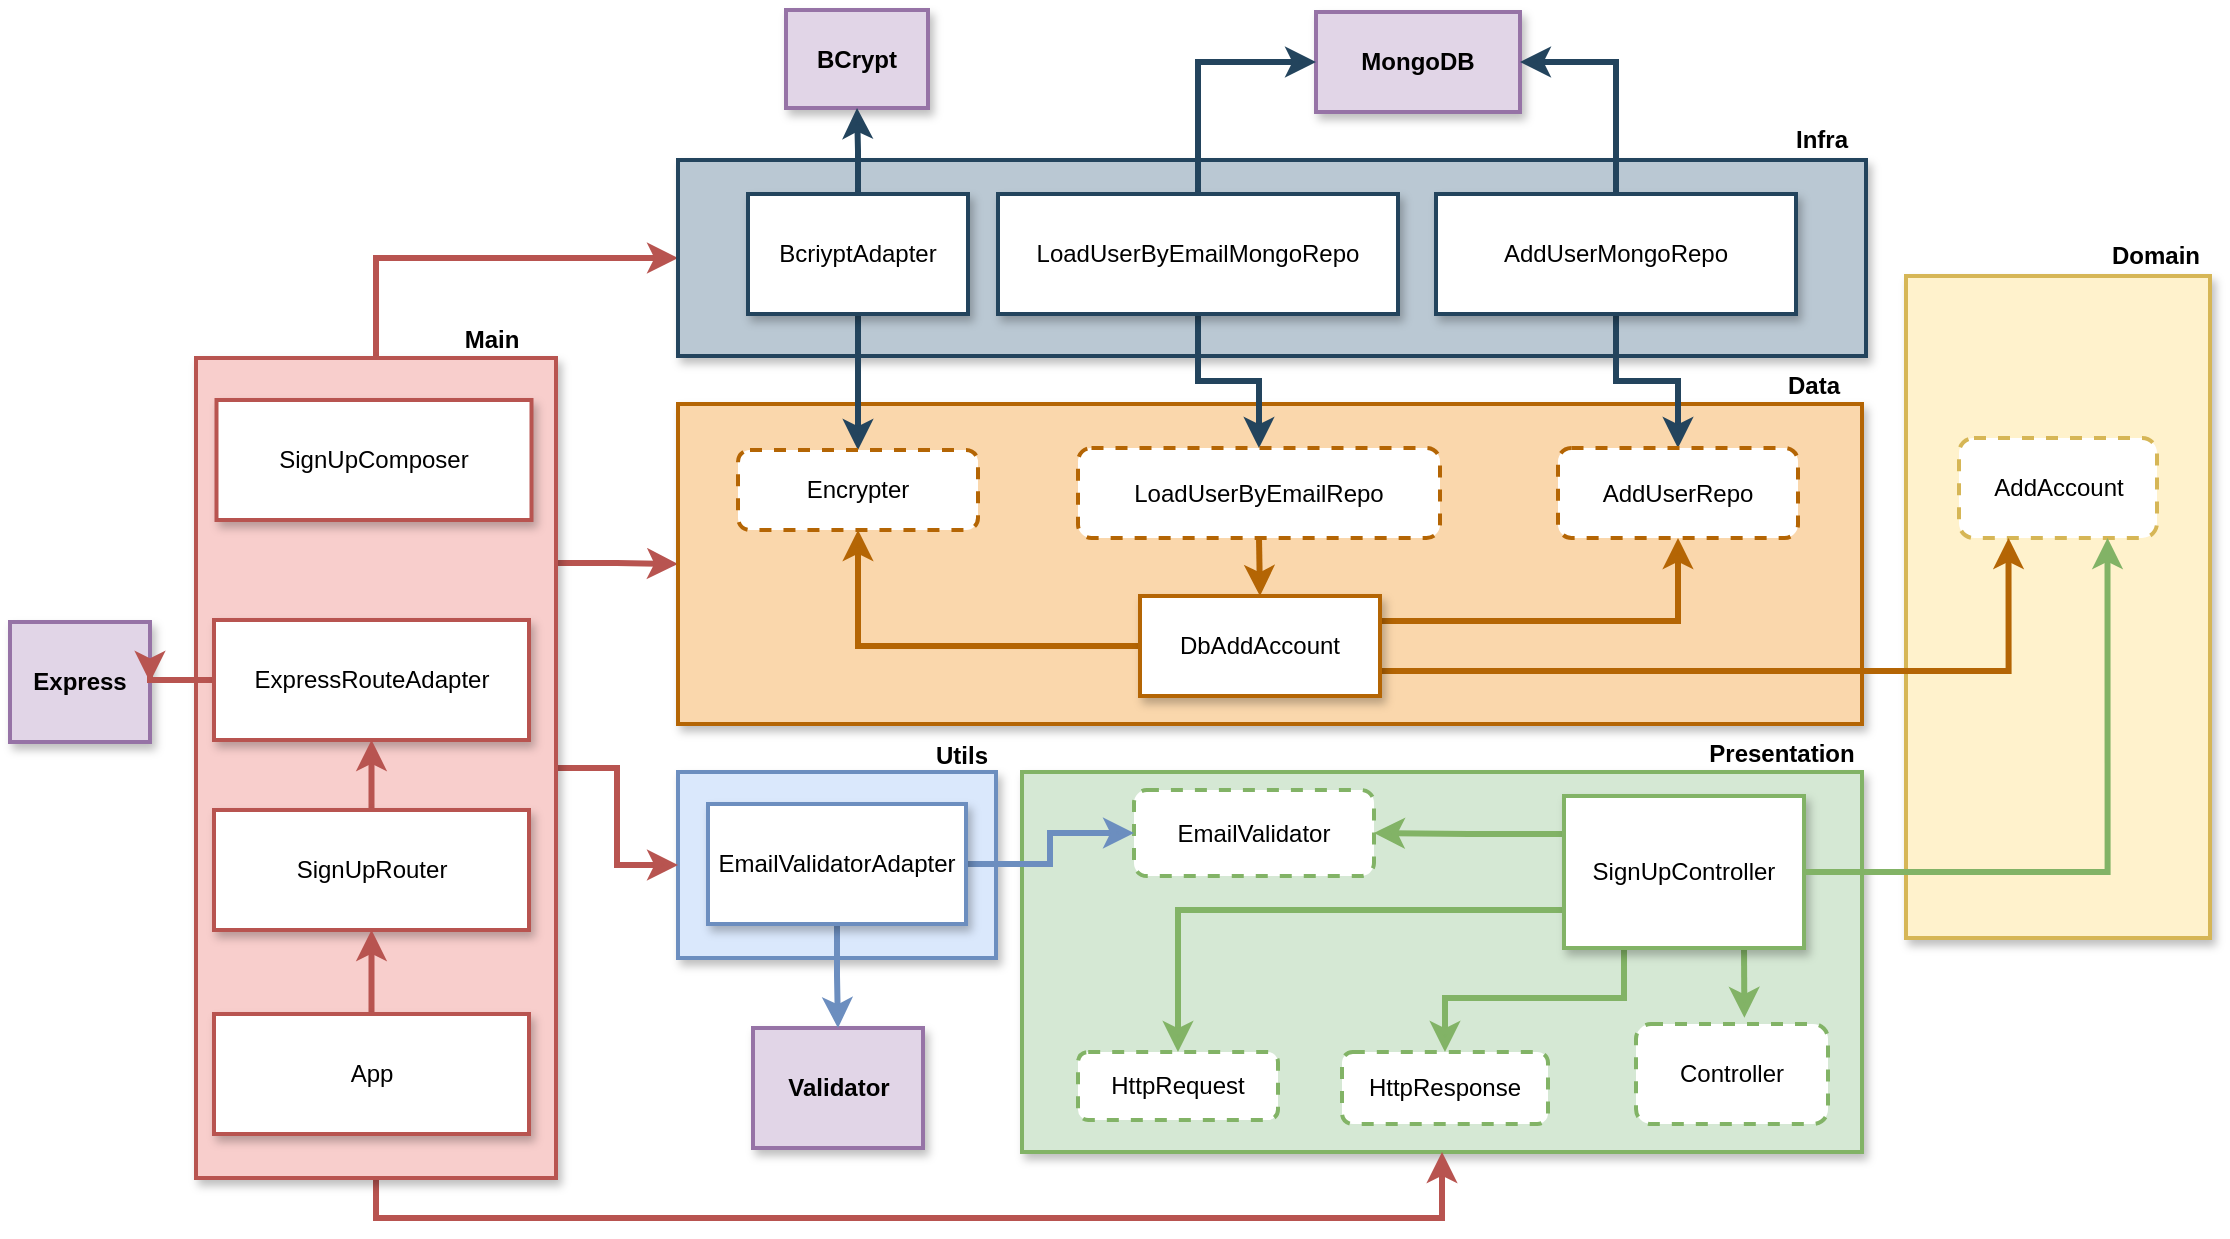 <mxfile version="15.5.2" type="github">
  <diagram id="3SE1d3Mq3gZ3uIKHCwJN" name="Architecture">
    <mxGraphModel dx="4778" dy="618" grid="1" gridSize="10" guides="1" tooltips="1" connect="1" arrows="1" fold="1" page="1" pageScale="1" pageWidth="1169" pageHeight="827" math="0" shadow="0">
      <root>
        <mxCell id="0" />
        <mxCell id="1" parent="0" />
        <mxCell id="YkUfV4aC90YQnQ93I6e_-6" value="" style="rounded=0;whiteSpace=wrap;html=1;perimeterSpacing=0;strokeWidth=2;shadow=1;glass=0;sketch=0;fontStyle=1;fillColor=#d5e8d4;strokeColor=#82b366;" vertex="1" parent="1">
          <mxGeometry x="-2968" y="507" width="420" height="190" as="geometry" />
        </mxCell>
        <mxCell id="YkUfV4aC90YQnQ93I6e_-93" style="edgeStyle=orthogonalEdgeStyle;rounded=0;orthogonalLoop=1;jettySize=auto;html=1;exitX=0;exitY=0.25;exitDx=0;exitDy=0;entryX=1;entryY=0.5;entryDx=0;entryDy=0;strokeColor=#82B366;strokeWidth=3;" edge="1" parent="1" source="YkUfV4aC90YQnQ93I6e_-1" target="YkUfV4aC90YQnQ93I6e_-13">
          <mxGeometry relative="1" as="geometry" />
        </mxCell>
        <mxCell id="YkUfV4aC90YQnQ93I6e_-94" style="edgeStyle=orthogonalEdgeStyle;rounded=0;orthogonalLoop=1;jettySize=auto;html=1;exitX=0;exitY=0.75;exitDx=0;exitDy=0;entryX=0.5;entryY=0;entryDx=0;entryDy=0;strokeColor=#82B366;strokeWidth=3;" edge="1" parent="1" source="YkUfV4aC90YQnQ93I6e_-1" target="YkUfV4aC90YQnQ93I6e_-14">
          <mxGeometry relative="1" as="geometry" />
        </mxCell>
        <mxCell id="YkUfV4aC90YQnQ93I6e_-96" style="edgeStyle=orthogonalEdgeStyle;rounded=0;orthogonalLoop=1;jettySize=auto;html=1;exitX=0.75;exitY=1;exitDx=0;exitDy=0;entryX=0.86;entryY=0.647;entryDx=0;entryDy=0;entryPerimeter=0;strokeColor=#82B366;strokeWidth=3;" edge="1" parent="1" source="YkUfV4aC90YQnQ93I6e_-1" target="YkUfV4aC90YQnQ93I6e_-6">
          <mxGeometry relative="1" as="geometry" />
        </mxCell>
        <mxCell id="YkUfV4aC90YQnQ93I6e_-97" style="edgeStyle=orthogonalEdgeStyle;rounded=0;orthogonalLoop=1;jettySize=auto;html=1;exitX=0.25;exitY=1;exitDx=0;exitDy=0;entryX=0.5;entryY=0;entryDx=0;entryDy=0;strokeColor=#82B366;strokeWidth=3;" edge="1" parent="1" source="YkUfV4aC90YQnQ93I6e_-1" target="YkUfV4aC90YQnQ93I6e_-15">
          <mxGeometry relative="1" as="geometry">
            <Array as="points">
              <mxPoint x="-2667" y="620" />
              <mxPoint x="-2757" y="620" />
            </Array>
          </mxGeometry>
        </mxCell>
        <mxCell id="YkUfV4aC90YQnQ93I6e_-1" value="SignUpController" style="rounded=0;whiteSpace=wrap;html=1;perimeterSpacing=0;strokeWidth=2;shadow=1;glass=0;sketch=0;fontStyle=0;strokeColor=#82B366;" vertex="1" parent="1">
          <mxGeometry x="-2697" y="519" width="120" height="76" as="geometry" />
        </mxCell>
        <mxCell id="YkUfV4aC90YQnQ93I6e_-2" value="Express" style="rounded=0;whiteSpace=wrap;html=1;perimeterSpacing=0;strokeWidth=2;shadow=1;glass=0;sketch=0;fontStyle=1;fillColor=#e1d5e7;strokeColor=#9673a6;" vertex="1" parent="1">
          <mxGeometry x="-3474" y="432" width="70" height="60" as="geometry" />
        </mxCell>
        <mxCell id="YkUfV4aC90YQnQ93I6e_-3" value="MongoDB" style="rounded=0;whiteSpace=wrap;html=1;perimeterSpacing=0;strokeWidth=2;shadow=1;glass=0;sketch=0;fontStyle=1;fillColor=#e1d5e7;strokeColor=#9673a6;" vertex="1" parent="1">
          <mxGeometry x="-2821" y="127" width="102" height="50" as="geometry" />
        </mxCell>
        <mxCell id="YkUfV4aC90YQnQ93I6e_-4" value="BCrypt" style="rounded=0;whiteSpace=wrap;html=1;perimeterSpacing=0;strokeWidth=2;shadow=1;glass=0;sketch=0;fontStyle=1;fillColor=#e1d5e7;strokeColor=#9673a6;" vertex="1" parent="1">
          <mxGeometry x="-3086" y="126" width="71" height="49" as="geometry" />
        </mxCell>
        <mxCell id="YkUfV4aC90YQnQ93I6e_-5" value="Validator" style="rounded=0;whiteSpace=wrap;html=1;perimeterSpacing=0;strokeWidth=2;shadow=1;glass=0;sketch=0;fontStyle=1;fillColor=#e1d5e7;strokeColor=#9673a6;" vertex="1" parent="1">
          <mxGeometry x="-3102.5" y="635" width="85" height="60" as="geometry" />
        </mxCell>
        <mxCell id="YkUfV4aC90YQnQ93I6e_-7" value="Presentation" style="text;html=1;strokeColor=none;fillColor=none;align=center;verticalAlign=middle;whiteSpace=wrap;rounded=0;shadow=1;glass=0;sketch=0;fontStyle=1" vertex="1" parent="1">
          <mxGeometry x="-2618" y="483" width="60" height="30" as="geometry" />
        </mxCell>
        <mxCell id="YkUfV4aC90YQnQ93I6e_-8" value="Controller" style="rounded=1;whiteSpace=wrap;html=1;perimeterSpacing=0;strokeWidth=2;shadow=0;glass=0;sketch=0;fontStyle=0;strokeColor=#82B366;dashed=1;" vertex="1" parent="1">
          <mxGeometry x="-2661" y="633" width="96" height="50" as="geometry" />
        </mxCell>
        <mxCell id="YkUfV4aC90YQnQ93I6e_-13" value="EmailValidator" style="rounded=1;whiteSpace=wrap;html=1;perimeterSpacing=0;strokeWidth=2;shadow=0;glass=0;sketch=0;fontStyle=0;strokeColor=#82B366;dashed=1;" vertex="1" parent="1">
          <mxGeometry x="-2912" y="516" width="120" height="43" as="geometry" />
        </mxCell>
        <mxCell id="YkUfV4aC90YQnQ93I6e_-14" value="HttpRequest" style="rounded=1;whiteSpace=wrap;html=1;perimeterSpacing=0;strokeWidth=2;shadow=0;glass=0;sketch=0;fontStyle=0;strokeColor=#82B366;dashed=1;" vertex="1" parent="1">
          <mxGeometry x="-2940" y="647" width="100" height="34" as="geometry" />
        </mxCell>
        <mxCell id="YkUfV4aC90YQnQ93I6e_-15" value="HttpResponse" style="rounded=1;whiteSpace=wrap;html=1;perimeterSpacing=0;strokeWidth=2;shadow=0;glass=0;sketch=0;fontStyle=0;strokeColor=#82B366;dashed=1;" vertex="1" parent="1">
          <mxGeometry x="-2808" y="647" width="103" height="36" as="geometry" />
        </mxCell>
        <mxCell id="YkUfV4aC90YQnQ93I6e_-23" value="" style="rounded=0;whiteSpace=wrap;html=1;perimeterSpacing=0;strokeWidth=2;shadow=1;glass=0;sketch=0;fontStyle=1;fillColor=#dae8fc;strokeColor=#6c8ebf;" vertex="1" parent="1">
          <mxGeometry x="-3140" y="507" width="159" height="93" as="geometry" />
        </mxCell>
        <mxCell id="YkUfV4aC90YQnQ93I6e_-26" style="edgeStyle=orthogonalEdgeStyle;rounded=0;orthogonalLoop=1;jettySize=auto;html=1;exitX=1;exitY=0.5;exitDx=0;exitDy=0;entryX=0;entryY=0.5;entryDx=0;entryDy=0;strokeColor=#6C8EBF;strokeWidth=3;" edge="1" parent="1" source="YkUfV4aC90YQnQ93I6e_-24" target="YkUfV4aC90YQnQ93I6e_-13">
          <mxGeometry relative="1" as="geometry" />
        </mxCell>
        <mxCell id="YkUfV4aC90YQnQ93I6e_-28" style="edgeStyle=orthogonalEdgeStyle;rounded=0;orthogonalLoop=1;jettySize=auto;html=1;exitX=0.5;exitY=1;exitDx=0;exitDy=0;entryX=0.5;entryY=0;entryDx=0;entryDy=0;strokeColor=#6C8EBF;strokeWidth=3;" edge="1" parent="1" source="YkUfV4aC90YQnQ93I6e_-24" target="YkUfV4aC90YQnQ93I6e_-5">
          <mxGeometry relative="1" as="geometry" />
        </mxCell>
        <mxCell id="YkUfV4aC90YQnQ93I6e_-24" value="EmailValidatorAdapter" style="rounded=0;whiteSpace=wrap;html=1;perimeterSpacing=0;strokeWidth=2;shadow=1;glass=0;sketch=0;fontStyle=0;strokeColor=#6c8ebf;fillColor=#FFFFFF;" vertex="1" parent="1">
          <mxGeometry x="-3125" y="523" width="129" height="60" as="geometry" />
        </mxCell>
        <mxCell id="YkUfV4aC90YQnQ93I6e_-25" value="Utils" style="text;html=1;strokeColor=none;fillColor=none;align=center;verticalAlign=middle;whiteSpace=wrap;rounded=0;shadow=1;glass=0;sketch=0;fontStyle=1" vertex="1" parent="1">
          <mxGeometry x="-3028.5" y="484" width="60" height="30" as="geometry" />
        </mxCell>
        <mxCell id="YkUfV4aC90YQnQ93I6e_-41" style="edgeStyle=orthogonalEdgeStyle;rounded=0;orthogonalLoop=1;jettySize=auto;html=1;exitX=1;exitY=0.25;exitDx=0;exitDy=0;entryX=0;entryY=0.5;entryDx=0;entryDy=0;strokeColor=#B85450;strokeWidth=3;" edge="1" parent="1" source="YkUfV4aC90YQnQ93I6e_-29" target="YkUfV4aC90YQnQ93I6e_-39">
          <mxGeometry relative="1" as="geometry" />
        </mxCell>
        <mxCell id="YkUfV4aC90YQnQ93I6e_-46" style="edgeStyle=orthogonalEdgeStyle;rounded=0;orthogonalLoop=1;jettySize=auto;html=1;exitX=0.5;exitY=0;exitDx=0;exitDy=0;entryX=0;entryY=0.5;entryDx=0;entryDy=0;strokeColor=#B85450;strokeWidth=3;" edge="1" parent="1" source="YkUfV4aC90YQnQ93I6e_-29" target="YkUfV4aC90YQnQ93I6e_-42">
          <mxGeometry relative="1" as="geometry" />
        </mxCell>
        <mxCell id="YkUfV4aC90YQnQ93I6e_-82" style="edgeStyle=orthogonalEdgeStyle;rounded=0;orthogonalLoop=1;jettySize=auto;html=1;exitX=1;exitY=0.5;exitDx=0;exitDy=0;entryX=0;entryY=0.5;entryDx=0;entryDy=0;strokeColor=#B85450;strokeWidth=3;" edge="1" parent="1" source="YkUfV4aC90YQnQ93I6e_-29" target="YkUfV4aC90YQnQ93I6e_-23">
          <mxGeometry relative="1" as="geometry" />
        </mxCell>
        <mxCell id="YkUfV4aC90YQnQ93I6e_-90" style="edgeStyle=orthogonalEdgeStyle;rounded=0;orthogonalLoop=1;jettySize=auto;html=1;exitX=0.5;exitY=1;exitDx=0;exitDy=0;entryX=0.5;entryY=1;entryDx=0;entryDy=0;strokeColor=#B85450;strokeWidth=3;" edge="1" parent="1" source="YkUfV4aC90YQnQ93I6e_-29" target="YkUfV4aC90YQnQ93I6e_-6">
          <mxGeometry relative="1" as="geometry" />
        </mxCell>
        <mxCell id="YkUfV4aC90YQnQ93I6e_-29" value="" style="rounded=0;whiteSpace=wrap;html=1;perimeterSpacing=0;strokeWidth=2;shadow=1;glass=0;sketch=0;fontStyle=1;fillColor=#f8cecc;strokeColor=#b85450;" vertex="1" parent="1">
          <mxGeometry x="-3381" y="300" width="180" height="410" as="geometry" />
        </mxCell>
        <mxCell id="YkUfV4aC90YQnQ93I6e_-30" value="SignUpComposer" style="rounded=0;whiteSpace=wrap;html=1;perimeterSpacing=0;strokeWidth=2;shadow=1;glass=0;sketch=0;fontStyle=0;strokeColor=#B85450;fillColor=#FFFFFF;" vertex="1" parent="1">
          <mxGeometry x="-3370.75" y="321" width="157.5" height="60" as="geometry" />
        </mxCell>
        <mxCell id="YkUfV4aC90YQnQ93I6e_-36" style="edgeStyle=orthogonalEdgeStyle;rounded=0;orthogonalLoop=1;jettySize=auto;html=1;exitX=0;exitY=0.5;exitDx=0;exitDy=0;entryX=1;entryY=0.5;entryDx=0;entryDy=0;strokeColor=#B85450;strokeWidth=3;" edge="1" parent="1" source="YkUfV4aC90YQnQ93I6e_-31" target="YkUfV4aC90YQnQ93I6e_-2">
          <mxGeometry relative="1" as="geometry" />
        </mxCell>
        <mxCell id="YkUfV4aC90YQnQ93I6e_-31" value="ExpressRouteAdapter" style="rounded=0;whiteSpace=wrap;html=1;perimeterSpacing=0;strokeWidth=2;shadow=1;glass=0;sketch=0;fontStyle=0;strokeColor=#B85450;fillColor=#FFFFFF;" vertex="1" parent="1">
          <mxGeometry x="-3372" y="431" width="157.5" height="60" as="geometry" />
        </mxCell>
        <mxCell id="YkUfV4aC90YQnQ93I6e_-35" style="edgeStyle=orthogonalEdgeStyle;rounded=0;orthogonalLoop=1;jettySize=auto;html=1;exitX=0.5;exitY=0;exitDx=0;exitDy=0;entryX=0.5;entryY=1;entryDx=0;entryDy=0;strokeColor=#B85450;strokeWidth=3;" edge="1" parent="1" source="YkUfV4aC90YQnQ93I6e_-32" target="YkUfV4aC90YQnQ93I6e_-31">
          <mxGeometry relative="1" as="geometry" />
        </mxCell>
        <mxCell id="YkUfV4aC90YQnQ93I6e_-32" value="SignUpRouter" style="rounded=0;whiteSpace=wrap;html=1;perimeterSpacing=0;strokeWidth=2;shadow=1;glass=0;sketch=0;fontStyle=0;strokeColor=#B85450;fillColor=#FFFFFF;" vertex="1" parent="1">
          <mxGeometry x="-3372" y="526" width="157.5" height="60" as="geometry" />
        </mxCell>
        <mxCell id="YkUfV4aC90YQnQ93I6e_-34" style="edgeStyle=orthogonalEdgeStyle;rounded=0;orthogonalLoop=1;jettySize=auto;html=1;exitX=0.5;exitY=0;exitDx=0;exitDy=0;entryX=0.5;entryY=1;entryDx=0;entryDy=0;strokeColor=#B85450;strokeWidth=3;" edge="1" parent="1" source="YkUfV4aC90YQnQ93I6e_-33" target="YkUfV4aC90YQnQ93I6e_-32">
          <mxGeometry relative="1" as="geometry" />
        </mxCell>
        <mxCell id="YkUfV4aC90YQnQ93I6e_-33" value="App" style="rounded=0;whiteSpace=wrap;html=1;perimeterSpacing=0;strokeWidth=2;shadow=1;glass=0;sketch=0;fontStyle=0;strokeColor=#B85450;fillColor=#FFFFFF;" vertex="1" parent="1">
          <mxGeometry x="-3372" y="628" width="157.5" height="60" as="geometry" />
        </mxCell>
        <mxCell id="YkUfV4aC90YQnQ93I6e_-39" value="" style="rounded=0;whiteSpace=wrap;html=1;perimeterSpacing=0;strokeWidth=2;shadow=1;glass=0;sketch=0;fontStyle=1;fillColor=#fad7ac;strokeColor=#b46504;" vertex="1" parent="1">
          <mxGeometry x="-3140" y="323" width="592" height="160" as="geometry" />
        </mxCell>
        <mxCell id="YkUfV4aC90YQnQ93I6e_-42" value="" style="rounded=0;whiteSpace=wrap;html=1;perimeterSpacing=0;strokeWidth=2;shadow=1;glass=0;sketch=0;fontStyle=1;fillColor=#bac8d3;strokeColor=#23445d;" vertex="1" parent="1">
          <mxGeometry x="-3140" y="201" width="594" height="98" as="geometry" />
        </mxCell>
        <mxCell id="YkUfV4aC90YQnQ93I6e_-43" value="Main" style="text;html=1;strokeColor=none;fillColor=none;align=center;verticalAlign=middle;whiteSpace=wrap;rounded=0;shadow=1;glass=0;sketch=0;fontStyle=1" vertex="1" parent="1">
          <mxGeometry x="-3263" y="276" width="60" height="30" as="geometry" />
        </mxCell>
        <mxCell id="YkUfV4aC90YQnQ93I6e_-44" value="Data" style="text;html=1;strokeColor=none;fillColor=none;align=center;verticalAlign=middle;whiteSpace=wrap;rounded=0;shadow=1;glass=0;sketch=0;fontStyle=1" vertex="1" parent="1">
          <mxGeometry x="-2602" y="299" width="60" height="30" as="geometry" />
        </mxCell>
        <mxCell id="YkUfV4aC90YQnQ93I6e_-45" value="Infra" style="text;html=1;strokeColor=none;fillColor=none;align=center;verticalAlign=middle;whiteSpace=wrap;rounded=0;shadow=1;glass=0;sketch=0;fontStyle=1" vertex="1" parent="1">
          <mxGeometry x="-2598" y="176" width="60" height="30" as="geometry" />
        </mxCell>
        <mxCell id="YkUfV4aC90YQnQ93I6e_-47" value="" style="rounded=0;whiteSpace=wrap;html=1;perimeterSpacing=0;strokeWidth=2;shadow=1;glass=0;sketch=0;fontStyle=1;fillColor=#fff2cc;strokeColor=#d6b656;" vertex="1" parent="1">
          <mxGeometry x="-2526" y="259" width="152" height="331" as="geometry" />
        </mxCell>
        <mxCell id="YkUfV4aC90YQnQ93I6e_-49" value="AddAccount" style="rounded=1;whiteSpace=wrap;html=1;perimeterSpacing=0;strokeWidth=2;shadow=0;glass=0;sketch=0;fontStyle=0;strokeColor=#D6B656;dashed=1;" vertex="1" parent="1">
          <mxGeometry x="-2499.5" y="340" width="99" height="50" as="geometry" />
        </mxCell>
        <mxCell id="YkUfV4aC90YQnQ93I6e_-51" value="Domain" style="text;html=1;strokeColor=none;fillColor=none;align=center;verticalAlign=middle;whiteSpace=wrap;rounded=0;shadow=1;glass=0;sketch=0;fontStyle=1" vertex="1" parent="1">
          <mxGeometry x="-2431" y="234" width="60" height="30" as="geometry" />
        </mxCell>
        <mxCell id="YkUfV4aC90YQnQ93I6e_-62" style="edgeStyle=orthogonalEdgeStyle;rounded=0;orthogonalLoop=1;jettySize=auto;html=1;exitX=0.5;exitY=0;exitDx=0;exitDy=0;entryX=0.5;entryY=1;entryDx=0;entryDy=0;strokeColor=#23445D;strokeWidth=3;" edge="1" parent="1" source="YkUfV4aC90YQnQ93I6e_-52" target="YkUfV4aC90YQnQ93I6e_-4">
          <mxGeometry relative="1" as="geometry" />
        </mxCell>
        <mxCell id="YkUfV4aC90YQnQ93I6e_-65" style="edgeStyle=orthogonalEdgeStyle;rounded=0;orthogonalLoop=1;jettySize=auto;html=1;exitX=0.5;exitY=1;exitDx=0;exitDy=0;entryX=0.5;entryY=0;entryDx=0;entryDy=0;strokeColor=#23445D;strokeWidth=3;" edge="1" parent="1" source="YkUfV4aC90YQnQ93I6e_-52" target="YkUfV4aC90YQnQ93I6e_-56">
          <mxGeometry relative="1" as="geometry" />
        </mxCell>
        <mxCell id="YkUfV4aC90YQnQ93I6e_-52" value="BcriyptAdapter" style="rounded=0;whiteSpace=wrap;html=1;perimeterSpacing=0;strokeWidth=2;shadow=1;glass=0;sketch=0;fontStyle=0;strokeColor=#23445D;" vertex="1" parent="1">
          <mxGeometry x="-3105" y="218" width="110" height="60" as="geometry" />
        </mxCell>
        <mxCell id="YkUfV4aC90YQnQ93I6e_-63" style="edgeStyle=orthogonalEdgeStyle;rounded=0;orthogonalLoop=1;jettySize=auto;html=1;exitX=0.5;exitY=1;exitDx=0;exitDy=0;entryX=0.5;entryY=0;entryDx=0;entryDy=0;strokeColor=#23445D;strokeWidth=3;" edge="1" parent="1" source="YkUfV4aC90YQnQ93I6e_-53" target="YkUfV4aC90YQnQ93I6e_-57">
          <mxGeometry relative="1" as="geometry" />
        </mxCell>
        <mxCell id="YkUfV4aC90YQnQ93I6e_-66" style="edgeStyle=orthogonalEdgeStyle;rounded=0;orthogonalLoop=1;jettySize=auto;html=1;exitX=0.5;exitY=0;exitDx=0;exitDy=0;entryX=0;entryY=0.5;entryDx=0;entryDy=0;strokeColor=#23445D;strokeWidth=3;" edge="1" parent="1" source="YkUfV4aC90YQnQ93I6e_-53" target="YkUfV4aC90YQnQ93I6e_-3">
          <mxGeometry relative="1" as="geometry" />
        </mxCell>
        <mxCell id="YkUfV4aC90YQnQ93I6e_-53" value="LoadUserByEmailMongoRepo" style="rounded=0;whiteSpace=wrap;html=1;perimeterSpacing=0;strokeWidth=2;shadow=1;glass=0;sketch=0;fontStyle=0;strokeColor=#23445D;" vertex="1" parent="1">
          <mxGeometry x="-2980" y="218" width="200" height="60" as="geometry" />
        </mxCell>
        <mxCell id="YkUfV4aC90YQnQ93I6e_-64" style="edgeStyle=orthogonalEdgeStyle;rounded=0;orthogonalLoop=1;jettySize=auto;html=1;exitX=0.5;exitY=1;exitDx=0;exitDy=0;entryX=0.5;entryY=0;entryDx=0;entryDy=0;strokeColor=#23445D;strokeWidth=3;" edge="1" parent="1" source="YkUfV4aC90YQnQ93I6e_-54" target="YkUfV4aC90YQnQ93I6e_-58">
          <mxGeometry relative="1" as="geometry" />
        </mxCell>
        <mxCell id="YkUfV4aC90YQnQ93I6e_-67" style="edgeStyle=orthogonalEdgeStyle;rounded=0;orthogonalLoop=1;jettySize=auto;html=1;exitX=0.5;exitY=0;exitDx=0;exitDy=0;entryX=1;entryY=0.5;entryDx=0;entryDy=0;strokeColor=#23445D;strokeWidth=3;" edge="1" parent="1" source="YkUfV4aC90YQnQ93I6e_-54" target="YkUfV4aC90YQnQ93I6e_-3">
          <mxGeometry relative="1" as="geometry" />
        </mxCell>
        <mxCell id="YkUfV4aC90YQnQ93I6e_-54" value="AddUserMongoRepo" style="rounded=0;whiteSpace=wrap;html=1;perimeterSpacing=0;strokeWidth=2;shadow=1;glass=0;sketch=0;fontStyle=0;strokeColor=#23445D;" vertex="1" parent="1">
          <mxGeometry x="-2761" y="218" width="180" height="60" as="geometry" />
        </mxCell>
        <mxCell id="YkUfV4aC90YQnQ93I6e_-68" style="edgeStyle=orthogonalEdgeStyle;rounded=0;orthogonalLoop=1;jettySize=auto;html=1;exitX=0;exitY=0.5;exitDx=0;exitDy=0;entryX=0.5;entryY=1;entryDx=0;entryDy=0;strokeColor=#B46504;strokeWidth=3;" edge="1" parent="1" source="YkUfV4aC90YQnQ93I6e_-55" target="YkUfV4aC90YQnQ93I6e_-56">
          <mxGeometry relative="1" as="geometry" />
        </mxCell>
        <mxCell id="YkUfV4aC90YQnQ93I6e_-71" style="edgeStyle=orthogonalEdgeStyle;rounded=0;orthogonalLoop=1;jettySize=auto;html=1;exitX=1;exitY=0.25;exitDx=0;exitDy=0;entryX=0.5;entryY=1;entryDx=0;entryDy=0;strokeColor=#B46504;strokeWidth=3;" edge="1" parent="1" source="YkUfV4aC90YQnQ93I6e_-55" target="YkUfV4aC90YQnQ93I6e_-58">
          <mxGeometry relative="1" as="geometry" />
        </mxCell>
        <mxCell id="YkUfV4aC90YQnQ93I6e_-77" style="edgeStyle=orthogonalEdgeStyle;rounded=0;orthogonalLoop=1;jettySize=auto;html=1;exitX=1;exitY=0.75;exitDx=0;exitDy=0;entryX=0.25;entryY=1;entryDx=0;entryDy=0;strokeColor=#B46504;strokeWidth=3;" edge="1" parent="1" source="YkUfV4aC90YQnQ93I6e_-55" target="YkUfV4aC90YQnQ93I6e_-49">
          <mxGeometry relative="1" as="geometry" />
        </mxCell>
        <mxCell id="YkUfV4aC90YQnQ93I6e_-55" value="DbAddAccount" style="rounded=0;whiteSpace=wrap;html=1;perimeterSpacing=0;strokeWidth=2;shadow=1;glass=0;sketch=0;fontStyle=0;strokeColor=#B46504;" vertex="1" parent="1">
          <mxGeometry x="-2909" y="419" width="120" height="50" as="geometry" />
        </mxCell>
        <mxCell id="YkUfV4aC90YQnQ93I6e_-56" value="Encrypter" style="rounded=1;whiteSpace=wrap;html=1;perimeterSpacing=0;strokeWidth=2;shadow=0;glass=0;sketch=0;fontStyle=0;strokeColor=#B46504;dashed=1;" vertex="1" parent="1">
          <mxGeometry x="-3110" y="346" width="120" height="40" as="geometry" />
        </mxCell>
        <mxCell id="YkUfV4aC90YQnQ93I6e_-99" style="edgeStyle=orthogonalEdgeStyle;rounded=0;orthogonalLoop=1;jettySize=auto;html=1;exitX=0.5;exitY=1;exitDx=0;exitDy=0;entryX=0.5;entryY=0;entryDx=0;entryDy=0;strokeColor=#B46504;strokeWidth=3;" edge="1" parent="1" source="YkUfV4aC90YQnQ93I6e_-57" target="YkUfV4aC90YQnQ93I6e_-55">
          <mxGeometry relative="1" as="geometry" />
        </mxCell>
        <mxCell id="YkUfV4aC90YQnQ93I6e_-57" value="LoadUserByEmailRepo" style="rounded=1;whiteSpace=wrap;html=1;perimeterSpacing=0;strokeWidth=2;shadow=0;glass=0;sketch=0;fontStyle=0;strokeColor=#B46504;dashed=1;" vertex="1" parent="1">
          <mxGeometry x="-2940" y="345" width="181" height="45" as="geometry" />
        </mxCell>
        <mxCell id="YkUfV4aC90YQnQ93I6e_-58" value="AddUserRepo" style="rounded=1;whiteSpace=wrap;html=1;perimeterSpacing=0;strokeWidth=2;shadow=0;glass=0;sketch=0;fontStyle=0;strokeColor=#B46504;dashed=1;" vertex="1" parent="1">
          <mxGeometry x="-2700" y="345" width="120" height="45" as="geometry" />
        </mxCell>
        <mxCell id="YkUfV4aC90YQnQ93I6e_-75" style="edgeStyle=orthogonalEdgeStyle;rounded=0;orthogonalLoop=1;jettySize=auto;html=1;exitX=1;exitY=0.5;exitDx=0;exitDy=0;entryX=0.75;entryY=1;entryDx=0;entryDy=0;strokeColor=#82B366;strokeWidth=3;" edge="1" parent="1" source="YkUfV4aC90YQnQ93I6e_-1" target="YkUfV4aC90YQnQ93I6e_-49">
          <mxGeometry relative="1" as="geometry" />
        </mxCell>
      </root>
    </mxGraphModel>
  </diagram>
</mxfile>
